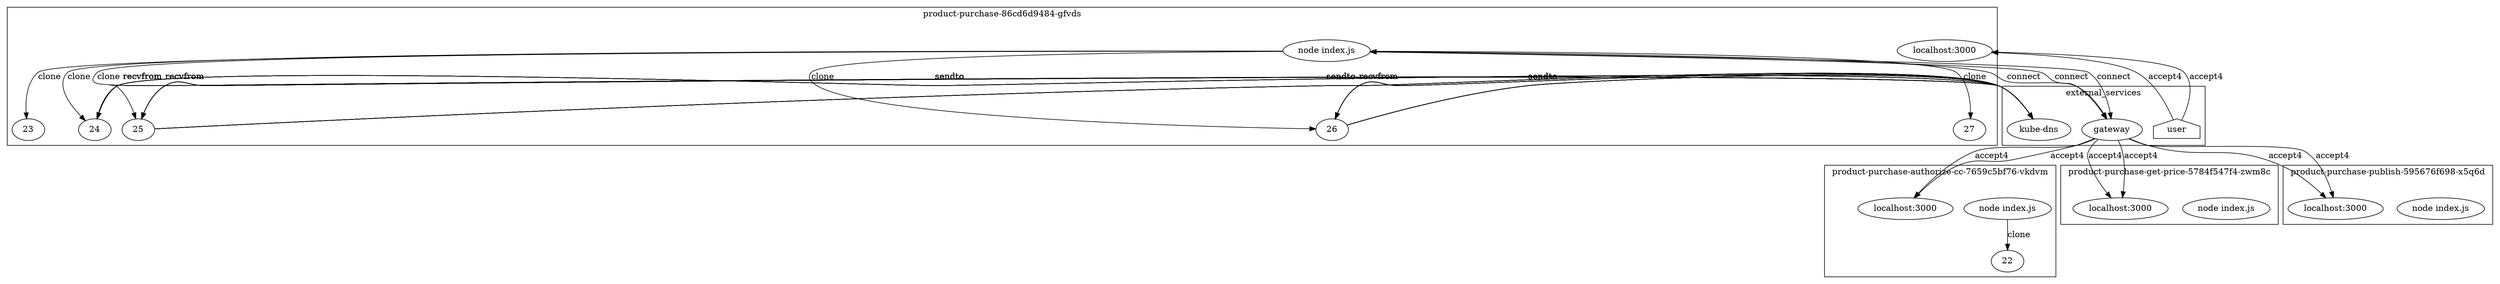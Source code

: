 digraph G {
	subgraph "cluster_ product-purchase-authorize-cc-7659c5bf76-vkdvm " {
		label=" product-purchase-authorize-cc-7659c5bf76-vkdvm "
		72489 [label="node index.js"]
		72489 -> 72665 [label=clone]
		"product-purchase-authorize-cc_localhost_3000" [label="localhost:3000"]
		"product-purchase-authorize-cc_localhost_3000" [label="localhost:3000"]
		72665 [label=22]
	}
	subgraph "cluster_ product-purchase-86cd6d9484-gfvds " {
		label=" product-purchase-86cd6d9484-gfvds "
		73159 [label="node index.js"]
		73159 -> 73276 [label=clone]
		"product-purchase_localhost_3000" [label="localhost:3000"]
		"product-purchase_localhost_3000" [label="localhost:3000"]
		73159 -> 76609 [label=clone]
		73159 -> 76614 [label=clone]
		73159 -> 76621 [label=clone]
		73159 -> 76628 [label=clone]
		73276 [label=23]
		76609 [label=24]
		76614 [label=25]
		76621 [label=26]
		76628 [label=27]
	}
	subgraph "cluster_ product-purchase-get-price-5784f547f4-zwm8c " {
		label=" product-purchase-get-price-5784f547f4-zwm8c "
		74096 [label="node index.js"]
		"product-purchase-get-price_localhost_3000" [label="localhost:3000"]
		"product-purchase-get-price_localhost_3000" [label="localhost:3000"]
	}
	subgraph "cluster_ product-purchase-publish-595676f698-x5q6d " {
		label=" product-purchase-publish-595676f698-x5q6d "
		75629 [label="node index.js"]
		"product-purchase-publish_localhost_3000" [label="localhost:3000"]
		"product-purchase-publish_localhost_3000" [label="localhost:3000"]
	}
	subgraph cluster_services {
		label=external_services
		user [shape=house]
		"10.107.89.58_8080" -> "product-purchase-authorize-cc_localhost_3000" [label=accept4]
		"10.107.89.58_8080" -> "product-purchase-authorize-cc_localhost_3000" [label=accept4]
		user -> "product-purchase_localhost_3000" [label=accept4]
		user -> "product-purchase_localhost_3000" [label=accept4]
		"10.107.89.58_8080" [label=gateway]
		73159 -> "10.107.89.58_8080" [label=connect dir=both]
		"10.107.89.58_8080" [label=gateway]
		73159 -> "10.107.89.58_8080" [label=connect dir=both]
		"10.107.89.58_8080" [label=gateway]
		73159 -> "10.107.89.58_8080" [label=connect dir=both]
		"10.96.0.10_53" [label="kube-dns"]
		76609 -> "10.96.0.10_53" [label=sendto]
		"10.96.0.10_53" [label="kube-dns"]
		76609 -> "10.96.0.10_53" [label=sendto]
		"10.96.0.10_53" [label="kube-dns"]
		"10.96.0.10_53" -> 76609 [label=recvfrom]
		"10.96.0.10_53" [label="kube-dns"]
		"10.96.0.10_53" -> 76609 [label=recvfrom]
		"10.96.0.10_53" [label="kube-dns"]
		76609 -> "10.96.0.10_53" [label=sendto]
		"10.96.0.10_53" [label="kube-dns"]
		76609 -> "10.96.0.10_53" [label=sendto]
		"10.96.0.10_53" [label="kube-dns"]
		"10.96.0.10_53" -> 76609 [label=recvfrom]
		"10.96.0.10_53" [label="kube-dns"]
		"10.96.0.10_53" -> 76609 [label=recvfrom]
		"10.96.0.10_53" [label="kube-dns"]
		76609 -> "10.96.0.10_53" [label=sendto]
		"10.96.0.10_53" [label="kube-dns"]
		76609 -> "10.96.0.10_53" [label=sendto]
		"10.96.0.10_53" [label="kube-dns"]
		"10.96.0.10_53" -> 76609 [label=recvfrom]
		"10.96.0.10_53" [label="kube-dns"]
		"10.96.0.10_53" -> 76609 [label=recvfrom]
		"10.96.0.10_53" [label="kube-dns"]
		76609 -> "10.96.0.10_53" [label=sendto]
		"10.96.0.10_53" [label="kube-dns"]
		76609 -> "10.96.0.10_53" [label=sendto]
		"10.96.0.10_53" [label="kube-dns"]
		"10.96.0.10_53" -> 76609 [label=recvfrom]
		"10.96.0.10_53" [label="kube-dns"]
		"10.96.0.10_53" -> 76609 [label=recvfrom]
		"10.96.0.10_53" [label="kube-dns"]
		76614 -> "10.96.0.10_53" [label=sendto]
		"10.96.0.10_53" [label="kube-dns"]
		76614 -> "10.96.0.10_53" [label=sendto]
		"10.96.0.10_53" [label="kube-dns"]
		"10.96.0.10_53" -> 76614 [label=recvfrom]
		"10.96.0.10_53" [label="kube-dns"]
		"10.96.0.10_53" -> 76614 [label=recvfrom]
		"10.96.0.10_53" [label="kube-dns"]
		76614 -> "10.96.0.10_53" [label=sendto]
		"10.96.0.10_53" [label="kube-dns"]
		76614 -> "10.96.0.10_53" [label=sendto]
		"10.96.0.10_53" [label="kube-dns"]
		"10.96.0.10_53" -> 76614 [label=recvfrom]
		"10.96.0.10_53" [label="kube-dns"]
		"10.96.0.10_53" -> 76614 [label=recvfrom]
		"10.96.0.10_53" [label="kube-dns"]
		76614 -> "10.96.0.10_53" [label=sendto]
		"10.96.0.10_53" [label="kube-dns"]
		76614 -> "10.96.0.10_53" [label=sendto]
		"10.96.0.10_53" [label="kube-dns"]
		"10.96.0.10_53" -> 76614 [label=recvfrom]
		"10.96.0.10_53" [label="kube-dns"]
		"10.96.0.10_53" -> 76614 [label=recvfrom]
		"10.96.0.10_53" [label="kube-dns"]
		76614 -> "10.96.0.10_53" [label=sendto]
		"10.96.0.10_53" [label="kube-dns"]
		76614 -> "10.96.0.10_53" [label=sendto]
		"10.96.0.10_53" [label="kube-dns"]
		"10.96.0.10_53" -> 76614 [label=recvfrom]
		"10.96.0.10_53" [label="kube-dns"]
		"10.96.0.10_53" -> 76614 [label=recvfrom]
		"10.96.0.10_53" [label="kube-dns"]
		76621 -> "10.96.0.10_53" [label=sendto]
		"10.96.0.10_53" [label="kube-dns"]
		76621 -> "10.96.0.10_53" [label=sendto]
		"10.96.0.10_53" [label="kube-dns"]
		"10.96.0.10_53" -> 76621 [label=recvfrom]
		"10.96.0.10_53" [label="kube-dns"]
		"10.96.0.10_53" -> 76621 [label=recvfrom]
		"10.96.0.10_53" [label="kube-dns"]
		76621 -> "10.96.0.10_53" [label=sendto]
		"10.96.0.10_53" [label="kube-dns"]
		76621 -> "10.96.0.10_53" [label=sendto]
		"10.96.0.10_53" [label="kube-dns"]
		"10.96.0.10_53" -> 76621 [label=recvfrom]
		"10.96.0.10_53" [label="kube-dns"]
		"10.96.0.10_53" -> 76621 [label=recvfrom]
		"10.96.0.10_53" [label="kube-dns"]
		76621 -> "10.96.0.10_53" [label=sendto]
		"10.96.0.10_53" [label="kube-dns"]
		76621 -> "10.96.0.10_53" [label=sendto]
		"10.96.0.10_53" [label="kube-dns"]
		"10.96.0.10_53" -> 76621 [label=recvfrom]
		"10.96.0.10_53" [label="kube-dns"]
		"10.96.0.10_53" -> 76621 [label=recvfrom]
		"10.96.0.10_53" [label="kube-dns"]
		76621 -> "10.96.0.10_53" [label=sendto]
		"10.96.0.10_53" [label="kube-dns"]
		76621 -> "10.96.0.10_53" [label=sendto]
		"10.96.0.10_53" [label="kube-dns"]
		"10.96.0.10_53" -> 76621 [label=recvfrom]
		"10.96.0.10_53" [label="kube-dns"]
		"10.96.0.10_53" -> 76621 [label=recvfrom]
		"10.107.89.58_8080" -> "product-purchase-get-price_localhost_3000" [label=accept4]
		"10.107.89.58_8080" -> "product-purchase-get-price_localhost_3000" [label=accept4]
		"10.107.89.58_8080" -> "product-purchase-publish_localhost_3000" [label=accept4]
		"10.107.89.58_8080" -> "product-purchase-publish_localhost_3000" [label=accept4]
	}
}
